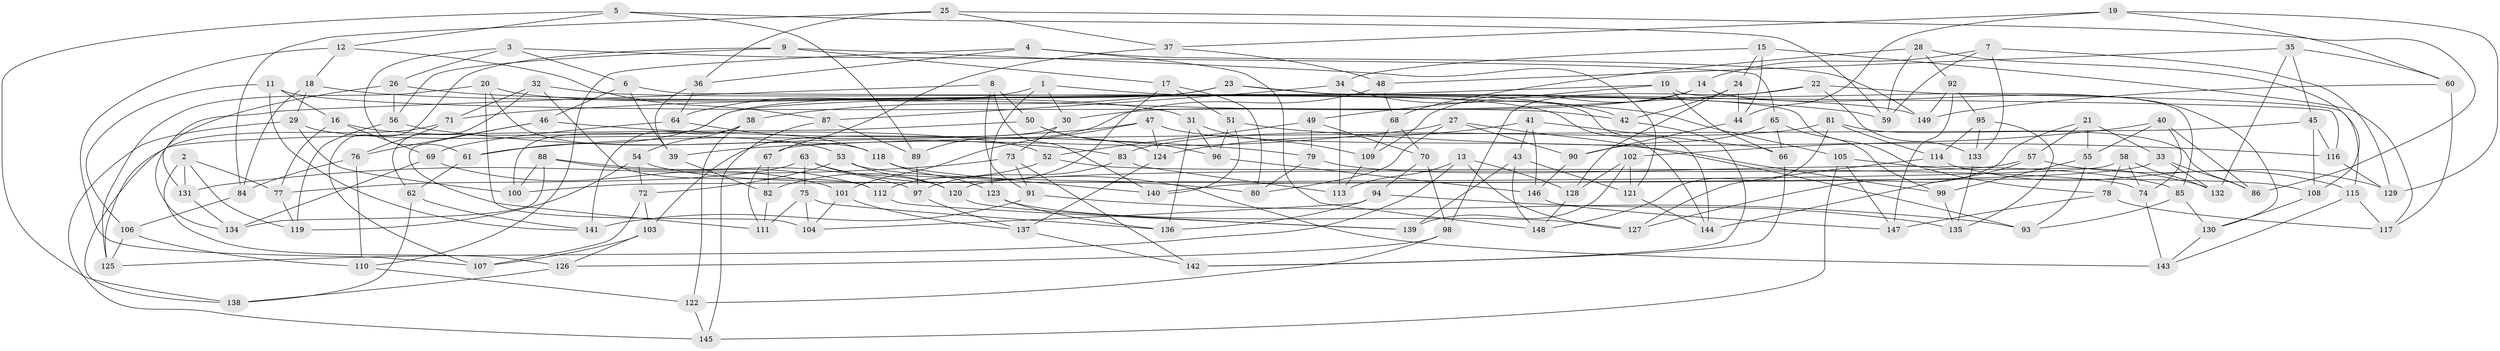 // coarse degree distribution, {4: 0.6634615384615384, 6: 0.20192307692307693, 10: 0.019230769230769232, 8: 0.057692307692307696, 5: 0.038461538461538464, 3: 0.019230769230769232}
// Generated by graph-tools (version 1.1) at 2025/20/03/04/25 18:20:56]
// undirected, 149 vertices, 298 edges
graph export_dot {
graph [start="1"]
  node [color=gray90,style=filled];
  1;
  2;
  3;
  4;
  5;
  6;
  7;
  8;
  9;
  10;
  11;
  12;
  13;
  14;
  15;
  16;
  17;
  18;
  19;
  20;
  21;
  22;
  23;
  24;
  25;
  26;
  27;
  28;
  29;
  30;
  31;
  32;
  33;
  34;
  35;
  36;
  37;
  38;
  39;
  40;
  41;
  42;
  43;
  44;
  45;
  46;
  47;
  48;
  49;
  50;
  51;
  52;
  53;
  54;
  55;
  56;
  57;
  58;
  59;
  60;
  61;
  62;
  63;
  64;
  65;
  66;
  67;
  68;
  69;
  70;
  71;
  72;
  73;
  74;
  75;
  76;
  77;
  78;
  79;
  80;
  81;
  82;
  83;
  84;
  85;
  86;
  87;
  88;
  89;
  90;
  91;
  92;
  93;
  94;
  95;
  96;
  97;
  98;
  99;
  100;
  101;
  102;
  103;
  104;
  105;
  106;
  107;
  108;
  109;
  110;
  111;
  112;
  113;
  114;
  115;
  116;
  117;
  118;
  119;
  120;
  121;
  122;
  123;
  124;
  125;
  126;
  127;
  128;
  129;
  130;
  131;
  132;
  133;
  134;
  135;
  136;
  137;
  138;
  139;
  140;
  141;
  142;
  143;
  144;
  145;
  146;
  147;
  148;
  149;
  1 -- 30;
  1 -- 64;
  1 -- 123;
  1 -- 144;
  2 -- 77;
  2 -- 131;
  2 -- 126;
  2 -- 119;
  3 -- 6;
  3 -- 61;
  3 -- 65;
  3 -- 26;
  4 -- 148;
  4 -- 149;
  4 -- 36;
  4 -- 110;
  5 -- 138;
  5 -- 12;
  5 -- 59;
  5 -- 89;
  6 -- 116;
  6 -- 39;
  6 -- 46;
  7 -- 133;
  7 -- 14;
  7 -- 129;
  7 -- 59;
  8 -- 50;
  8 -- 91;
  8 -- 134;
  8 -- 140;
  9 -- 107;
  9 -- 56;
  9 -- 121;
  9 -- 17;
  10 -- 85;
  10 -- 66;
  10 -- 61;
  10 -- 49;
  11 -- 106;
  11 -- 42;
  11 -- 16;
  11 -- 141;
  12 -- 87;
  12 -- 107;
  12 -- 18;
  13 -- 113;
  13 -- 125;
  13 -- 127;
  13 -- 128;
  14 -- 130;
  14 -- 30;
  14 -- 109;
  15 -- 34;
  15 -- 24;
  15 -- 44;
  15 -- 117;
  16 -- 69;
  16 -- 77;
  16 -- 52;
  17 -- 112;
  17 -- 80;
  17 -- 51;
  18 -- 105;
  18 -- 29;
  18 -- 84;
  19 -- 37;
  19 -- 44;
  19 -- 129;
  19 -- 60;
  20 -- 104;
  20 -- 31;
  20 -- 125;
  20 -- 118;
  21 -- 33;
  21 -- 127;
  21 -- 57;
  21 -- 55;
  22 -- 71;
  22 -- 98;
  22 -- 133;
  22 -- 115;
  23 -- 38;
  23 -- 100;
  23 -- 144;
  23 -- 78;
  24 -- 44;
  24 -- 42;
  24 -- 128;
  25 -- 36;
  25 -- 84;
  25 -- 37;
  25 -- 86;
  26 -- 56;
  26 -- 131;
  26 -- 59;
  27 -- 80;
  27 -- 90;
  27 -- 93;
  27 -- 39;
  28 -- 92;
  28 -- 68;
  28 -- 59;
  28 -- 108;
  29 -- 145;
  29 -- 53;
  29 -- 100;
  30 -- 73;
  30 -- 103;
  31 -- 96;
  31 -- 109;
  31 -- 136;
  32 -- 71;
  32 -- 112;
  32 -- 62;
  32 -- 149;
  33 -- 86;
  33 -- 140;
  33 -- 132;
  34 -- 113;
  34 -- 87;
  34 -- 42;
  35 -- 45;
  35 -- 60;
  35 -- 132;
  35 -- 48;
  36 -- 39;
  36 -- 64;
  37 -- 67;
  37 -- 48;
  38 -- 141;
  38 -- 54;
  38 -- 122;
  39 -- 82;
  40 -- 102;
  40 -- 55;
  40 -- 74;
  40 -- 86;
  41 -- 43;
  41 -- 66;
  41 -- 124;
  41 -- 146;
  42 -- 142;
  43 -- 148;
  43 -- 121;
  43 -- 139;
  44 -- 90;
  45 -- 108;
  45 -- 116;
  45 -- 67;
  46 -- 76;
  46 -- 79;
  46 -- 111;
  47 -- 99;
  47 -- 101;
  47 -- 61;
  47 -- 124;
  48 -- 89;
  48 -- 68;
  49 -- 79;
  49 -- 52;
  49 -- 70;
  50 -- 96;
  50 -- 124;
  50 -- 138;
  51 -- 96;
  51 -- 140;
  51 -- 116;
  52 -- 82;
  52 -- 74;
  53 -- 120;
  53 -- 72;
  53 -- 108;
  54 -- 119;
  54 -- 72;
  54 -- 80;
  55 -- 93;
  55 -- 99;
  56 -- 119;
  56 -- 83;
  57 -- 120;
  57 -- 144;
  57 -- 129;
  58 -- 78;
  58 -- 74;
  58 -- 100;
  58 -- 132;
  60 -- 149;
  60 -- 117;
  61 -- 62;
  62 -- 141;
  62 -- 138;
  63 -- 75;
  63 -- 143;
  63 -- 77;
  63 -- 120;
  64 -- 118;
  64 -- 69;
  65 -- 90;
  65 -- 99;
  65 -- 66;
  66 -- 142;
  67 -- 111;
  67 -- 82;
  68 -- 109;
  68 -- 70;
  69 -- 134;
  69 -- 101;
  70 -- 94;
  70 -- 98;
  71 -- 76;
  71 -- 125;
  72 -- 103;
  72 -- 107;
  73 -- 91;
  73 -- 142;
  73 -- 131;
  74 -- 143;
  75 -- 136;
  75 -- 104;
  75 -- 111;
  76 -- 84;
  76 -- 110;
  77 -- 119;
  78 -- 147;
  78 -- 117;
  79 -- 80;
  79 -- 85;
  81 -- 148;
  81 -- 86;
  81 -- 83;
  81 -- 114;
  82 -- 111;
  83 -- 97;
  83 -- 113;
  84 -- 106;
  85 -- 93;
  85 -- 130;
  87 -- 89;
  87 -- 145;
  88 -- 100;
  88 -- 97;
  88 -- 134;
  88 -- 112;
  89 -- 97;
  90 -- 146;
  91 -- 93;
  91 -- 141;
  92 -- 95;
  92 -- 147;
  92 -- 149;
  94 -- 104;
  94 -- 136;
  94 -- 135;
  95 -- 114;
  95 -- 133;
  95 -- 135;
  96 -- 146;
  97 -- 137;
  98 -- 126;
  98 -- 122;
  99 -- 135;
  101 -- 104;
  101 -- 137;
  102 -- 121;
  102 -- 139;
  102 -- 128;
  103 -- 126;
  103 -- 107;
  105 -- 132;
  105 -- 145;
  105 -- 147;
  106 -- 110;
  106 -- 125;
  108 -- 130;
  109 -- 113;
  110 -- 122;
  112 -- 139;
  114 -- 127;
  114 -- 115;
  115 -- 143;
  115 -- 117;
  116 -- 129;
  118 -- 123;
  118 -- 140;
  120 -- 139;
  121 -- 144;
  122 -- 145;
  123 -- 127;
  123 -- 136;
  124 -- 137;
  126 -- 138;
  128 -- 148;
  130 -- 143;
  131 -- 134;
  133 -- 135;
  137 -- 142;
  146 -- 147;
}
